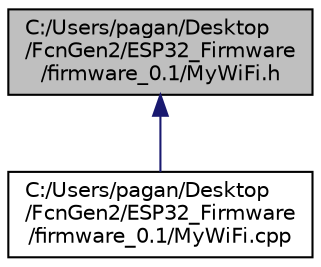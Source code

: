 digraph "C:/Users/pagan/Desktop/FcnGen2/ESP32_Firmware/firmware_0.1/MyWiFi.h"
{
  edge [fontname="Helvetica",fontsize="10",labelfontname="Helvetica",labelfontsize="10"];
  node [fontname="Helvetica",fontsize="10",shape=record];
  Node1 [label="C:/Users/pagan/Desktop\l/FcnGen2/ESP32_Firmware\l/firmware_0.1/MyWiFi.h",height=0.2,width=0.4,color="black", fillcolor="grey75", style="filled", fontcolor="black"];
  Node1 -> Node2 [dir="back",color="midnightblue",fontsize="10",style="solid",fontname="Helvetica"];
  Node2 [label="C:/Users/pagan/Desktop\l/FcnGen2/ESP32_Firmware\l/firmware_0.1/MyWiFi.cpp",height=0.2,width=0.4,color="black", fillcolor="white", style="filled",URL="$_my_wi_fi_8cpp.html"];
}
